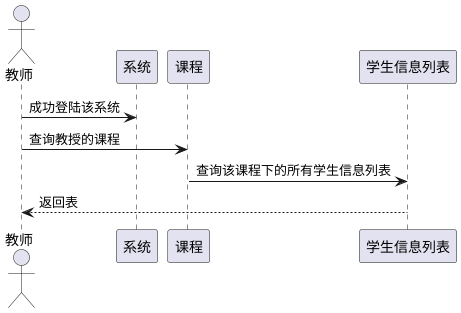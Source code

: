 ﻿@startuml
actor 教师
教师->系统 :成功登陆该系统
教师->课程:查询教授的课程
课程->学生信息列表:查询该课程下的所有学生信息列表
学生信息列表 -->教师:返回表
@enduml